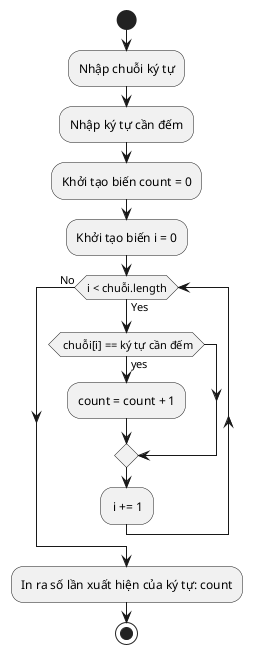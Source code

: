 @startuml 8b
start
:Nhập chuỗi ký tự;
:Nhập ký tự cần đếm;
:Khởi tạo biến count = 0;
:Khởi tạo biến i = 0;
while (i < chuỗi.length) is (Yes)
    if( chuỗi[i] == ký tự cần đếm) then (yes)
        :count = count + 1;
    endif
    : i += 1;
endwhile (No)
:In ra số lần xuất hiện của ký tự: count;
stop
@enduml

